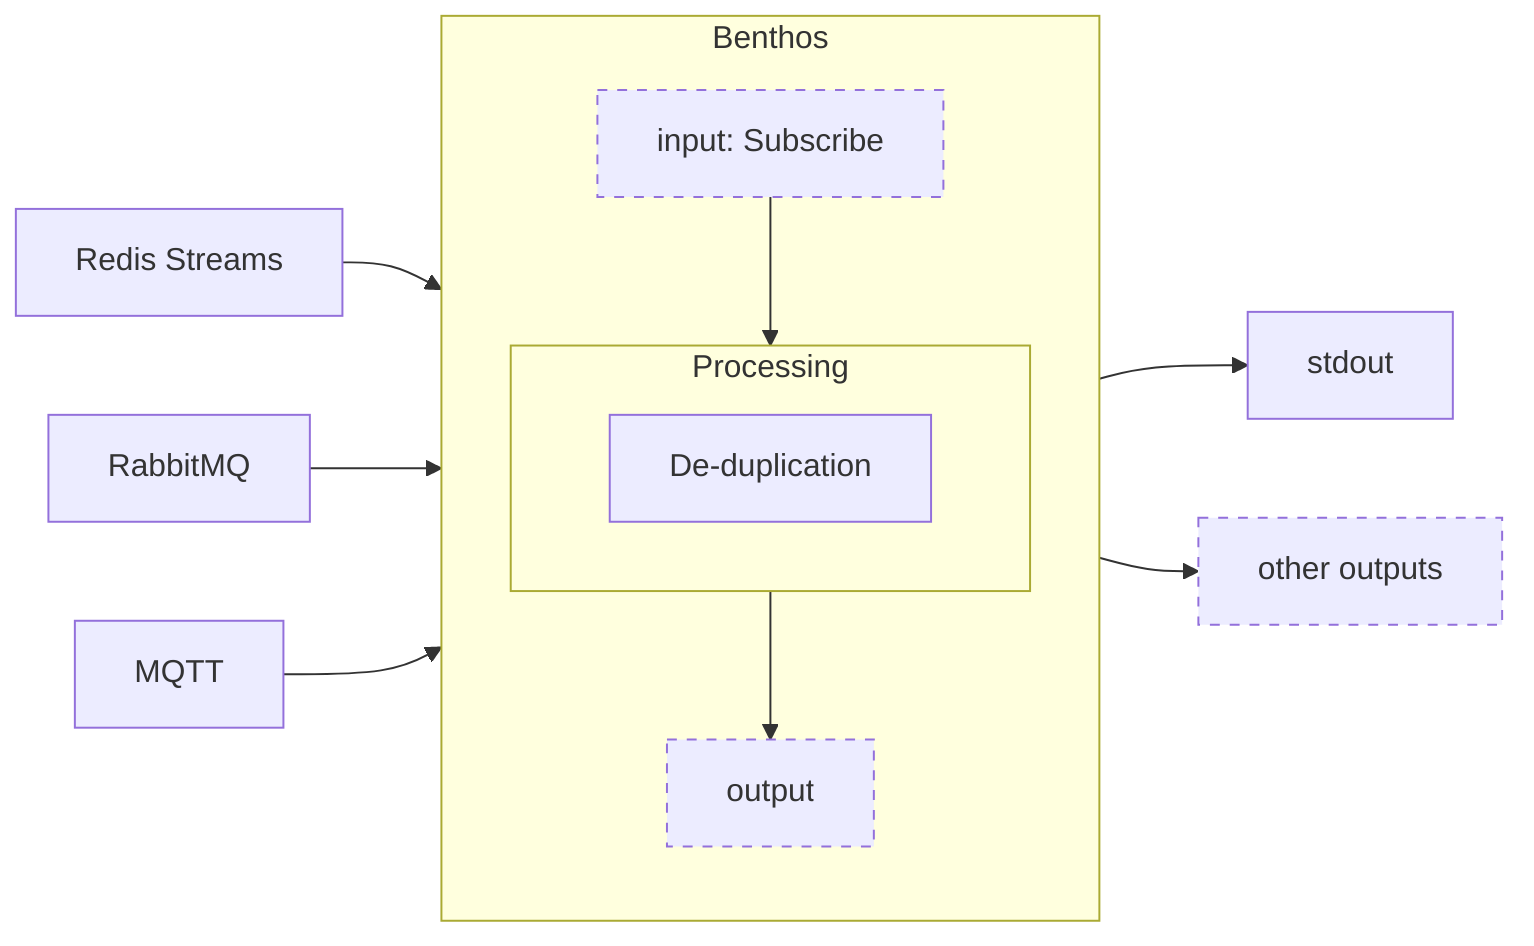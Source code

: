flowchart LR
  redis[Redis Streams]
  amqp[RabbitMQ]
  mqtt[MQTT]

  redis --> process
  amqp --> process
  mqtt --> process

  subgraph process[Benthos]
    direction TB

    process_inputs[input: Subscribe]
    style process_inputs stroke-dasharray: 5 5

    process_inputs --> process_processing

    subgraph process_processing[Processing]
      dedupe[De-duplication]
    end

    process_processing --> process_outputs

    process_outputs[output]
    style process_outputs stroke-dasharray: 5 5
  end

  process --> stdout

  other["other outputs"]
  style other stroke-dasharray: 5 5

  process --> other